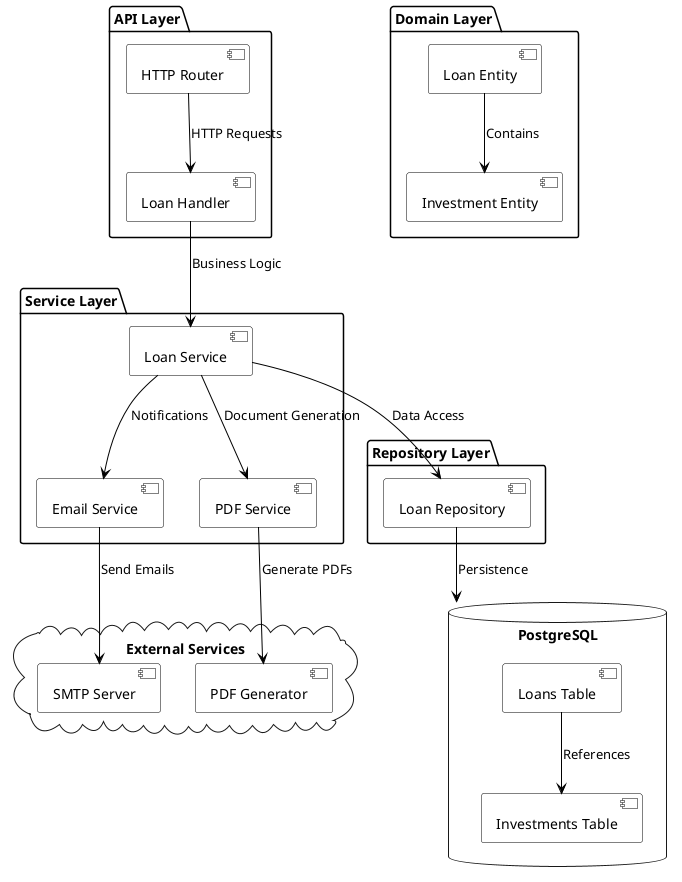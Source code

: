 @startuml Loan Service Architecture

!define RECTANGLE class

skinparam componentStyle uml2
skinparam component {
  BackgroundColor White
  BorderColor Black
  ArrowColor Black
}

package "API Layer" {
  [HTTP Router] as router
  [Loan Handler] as handler
}

package "Service Layer" {
  [Loan Service] as service
  [Email Service] as email
  [PDF Service] as pdf
}

package "Repository Layer" {
  [Loan Repository] as repo
}

package "Domain Layer" {
  [Loan Entity] as entity
  [Investment Entity] as investment
}

database "PostgreSQL" as db {
  [Loans Table] as loans
  [Investments Table] as investments
}

cloud "External Services" {
  [SMTP Server] as smtp
  [PDF Generator] as pdfgen
}

' Flow
router --> handler : HTTP Requests
handler --> service : Business Logic
service --> repo : Data Access
service --> email : Notifications
service --> pdf : Document Generation
repo --> db : Persistence
email --> smtp : Send Emails
pdf --> pdfgen : Generate PDFs

' Domain relationships
entity --> investment : Contains
loans --> investments : References

@enduml